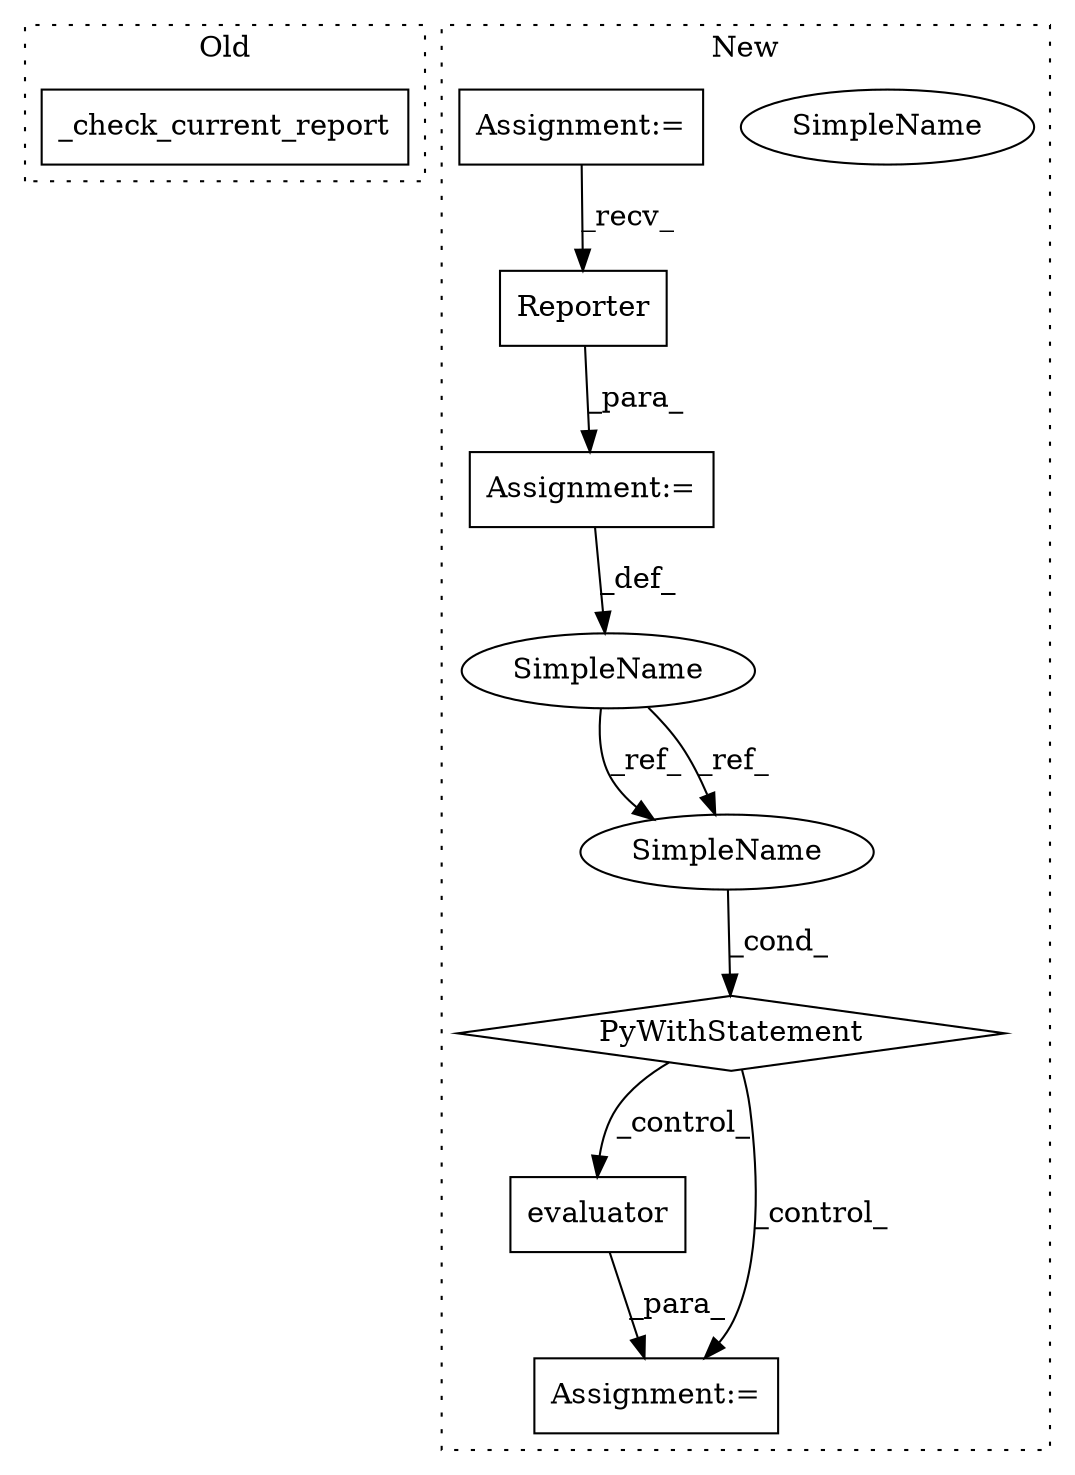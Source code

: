 digraph G {
subgraph cluster0 {
1 [label="_check_current_report" a="32" s="6986" l="23" shape="box"];
label = "Old";
style="dotted";
}
subgraph cluster1 {
2 [label="PyWithStatement" a="104" s="4691,4709" l="10,2" shape="diamond"];
3 [label="SimpleName" a="42" s="4701" l="8" shape="ellipse"];
4 [label="evaluator" a="32" s="4730" l="11" shape="box"];
5 [label="Reporter" a="32" s="4675" l="10" shape="box"];
6 [label="SimpleName" a="42" s="4658" l="8" shape="ellipse"];
7 [label="Assignment:=" a="7" s="4627" l="7" shape="box"];
8 [label="Assignment:=" a="7" s="4666" l="1" shape="box"];
9 [label="Assignment:=" a="7" s="4724" l="1" shape="box"];
10 [label="SimpleName" a="42" s="4701" l="8" shape="ellipse"];
label = "New";
style="dotted";
}
2 -> 9 [label="_control_"];
2 -> 4 [label="_control_"];
4 -> 9 [label="_para_"];
5 -> 8 [label="_para_"];
6 -> 10 [label="_ref_"];
6 -> 10 [label="_ref_"];
7 -> 5 [label="_recv_"];
8 -> 6 [label="_def_"];
10 -> 2 [label="_cond_"];
}